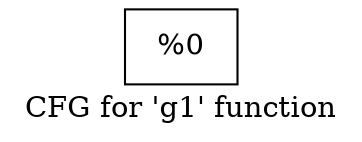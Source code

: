 digraph "CFG for 'g1' function" {
	label="CFG for 'g1' function";

	Node0x1ac8cc0 [shape=record,label="{%0}"];
}
